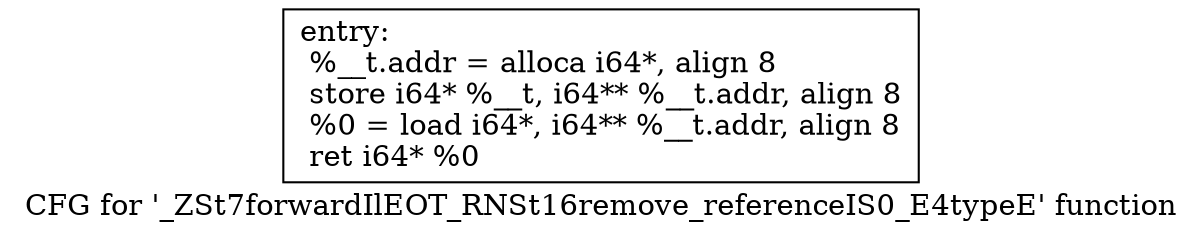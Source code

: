 digraph "CFG for '_ZSt7forwardIlEOT_RNSt16remove_referenceIS0_E4typeE' function" {
	label="CFG for '_ZSt7forwardIlEOT_RNSt16remove_referenceIS0_E4typeE' function";

	Node0x5e91a50 [shape=record,label="{entry:\l  %__t.addr = alloca i64*, align 8\l  store i64* %__t, i64** %__t.addr, align 8\l  %0 = load i64*, i64** %__t.addr, align 8\l  ret i64* %0\l}"];
}
